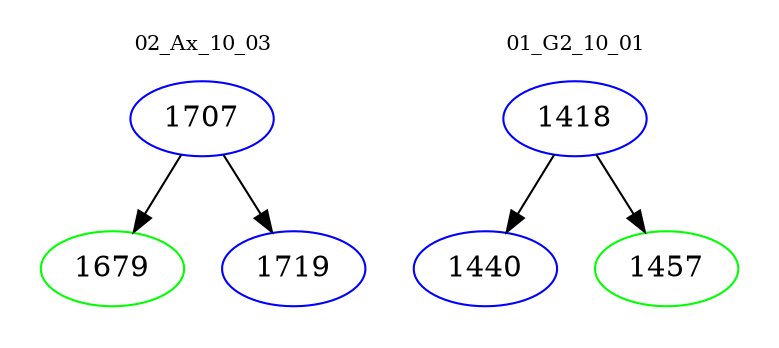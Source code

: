 digraph{
subgraph cluster_0 {
color = white
label = "02_Ax_10_03";
fontsize=10;
T0_1707 [label="1707", color="blue"]
T0_1707 -> T0_1679 [color="black"]
T0_1679 [label="1679", color="green"]
T0_1707 -> T0_1719 [color="black"]
T0_1719 [label="1719", color="blue"]
}
subgraph cluster_1 {
color = white
label = "01_G2_10_01";
fontsize=10;
T1_1418 [label="1418", color="blue"]
T1_1418 -> T1_1440 [color="black"]
T1_1440 [label="1440", color="blue"]
T1_1418 -> T1_1457 [color="black"]
T1_1457 [label="1457", color="green"]
}
}
